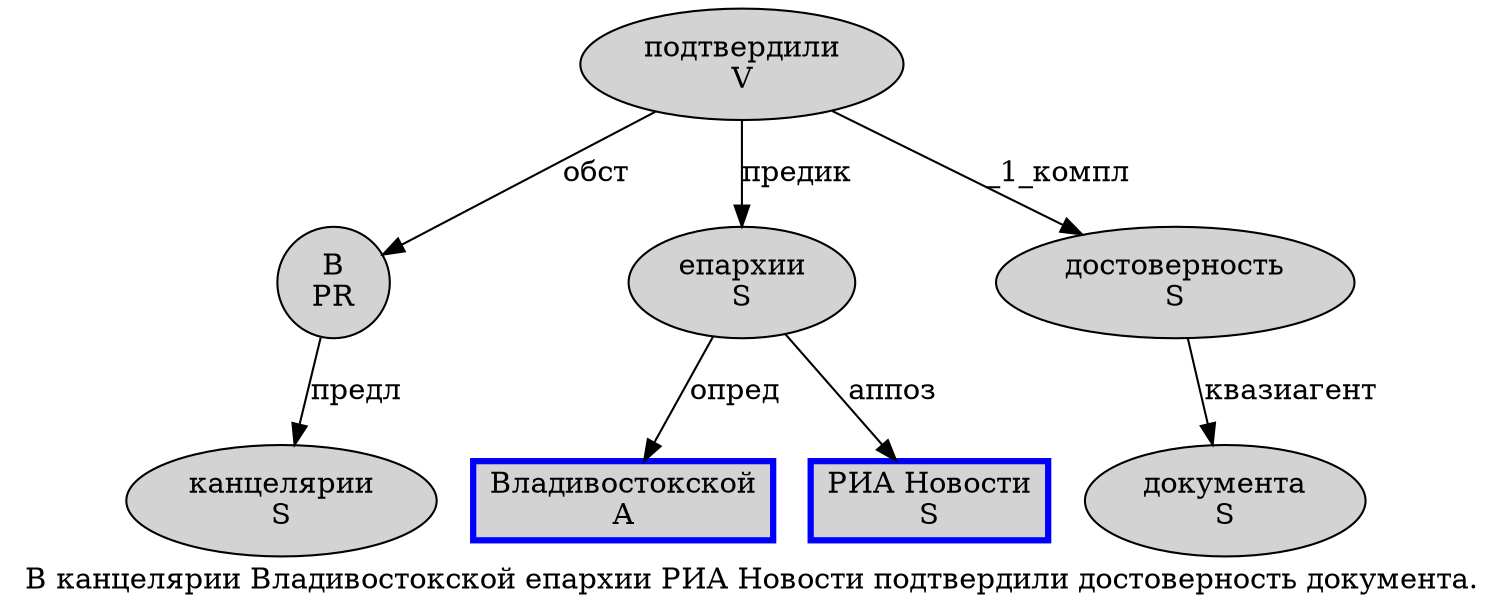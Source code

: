 digraph SENTENCE_1532 {
	graph [label="В канцелярии Владивостокской епархии РИА Новости подтвердили достоверность документа."]
	node [style=filled]
		0 [label="В
PR" color="" fillcolor=lightgray penwidth=1 shape=ellipse]
		1 [label="канцелярии
S" color="" fillcolor=lightgray penwidth=1 shape=ellipse]
		2 [label="Владивостокской
A" color=blue fillcolor=lightgray penwidth=3 shape=box]
		3 [label="епархии
S" color="" fillcolor=lightgray penwidth=1 shape=ellipse]
		4 [label="РИА Новости
S" color=blue fillcolor=lightgray penwidth=3 shape=box]
		5 [label="подтвердили
V" color="" fillcolor=lightgray penwidth=1 shape=ellipse]
		6 [label="достоверность
S" color="" fillcolor=lightgray penwidth=1 shape=ellipse]
		7 [label="документа
S" color="" fillcolor=lightgray penwidth=1 shape=ellipse]
			0 -> 1 [label="предл"]
			5 -> 0 [label="обст"]
			5 -> 3 [label="предик"]
			5 -> 6 [label="_1_компл"]
			6 -> 7 [label="квазиагент"]
			3 -> 2 [label="опред"]
			3 -> 4 [label="аппоз"]
}